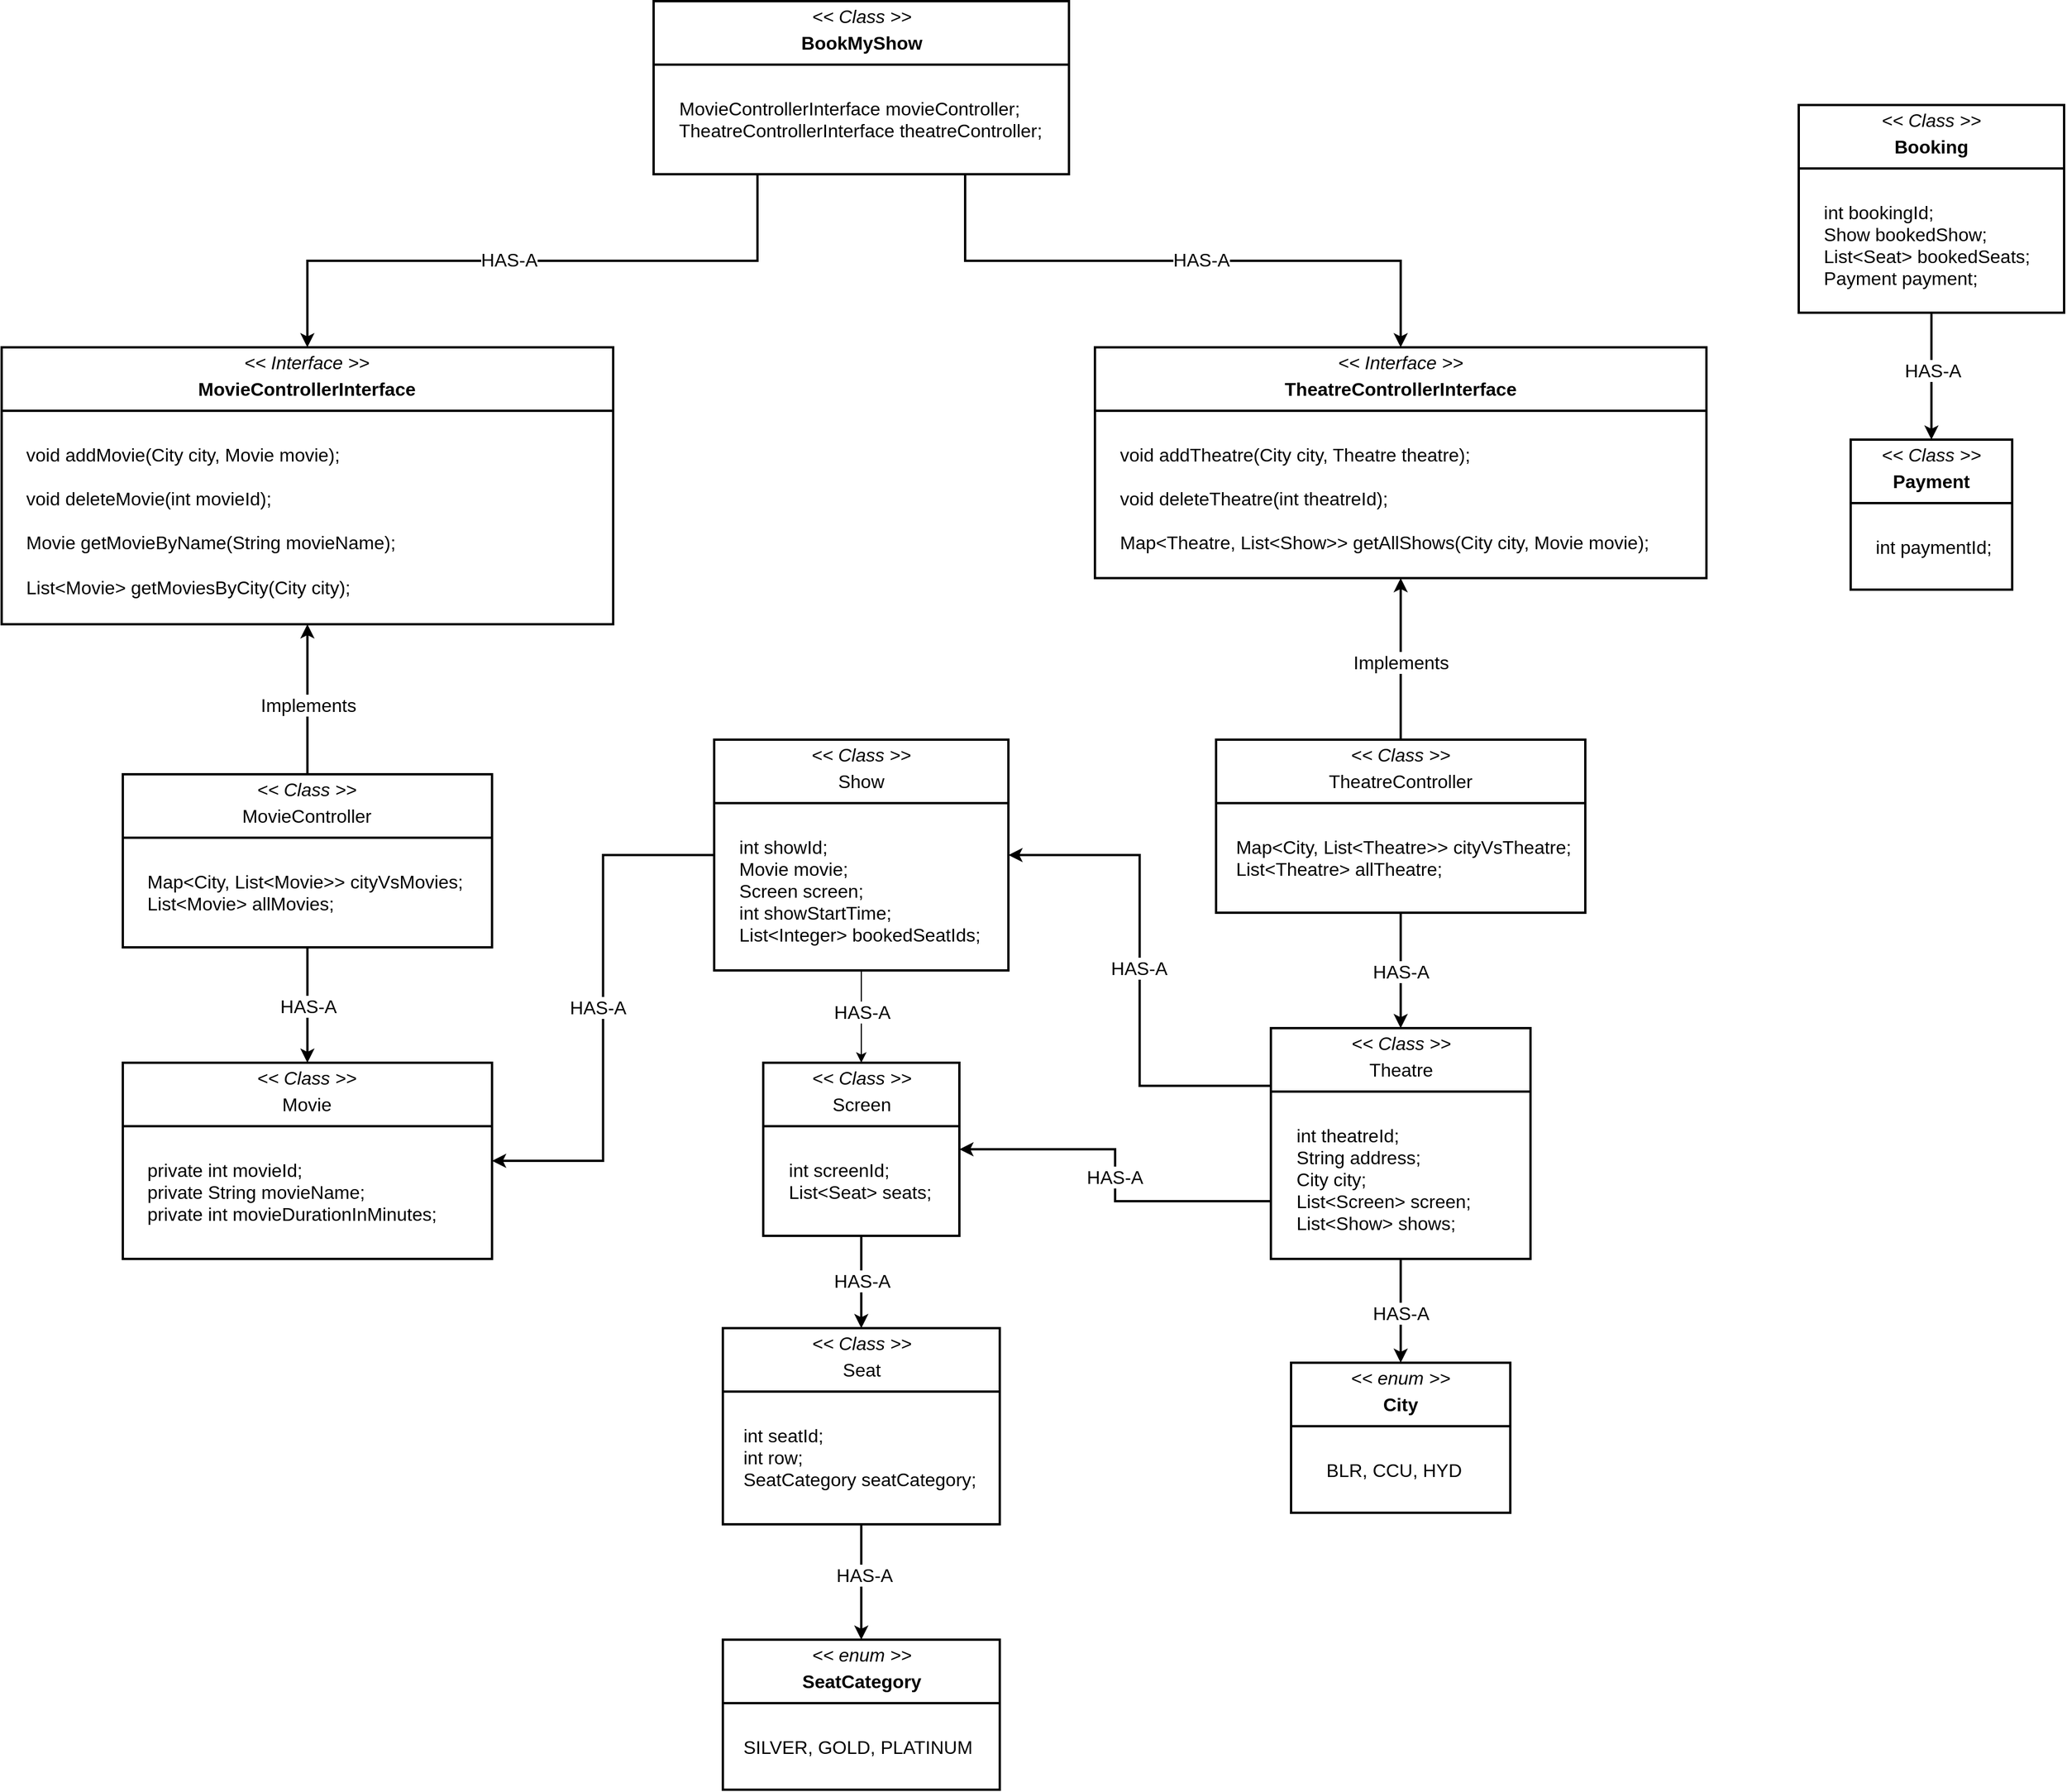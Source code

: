 <mxfile version="26.0.11">
  <diagram name="Page-1" id="kEy3A6KxwV8GkqmPrlra">
    <mxGraphModel dx="4080" dy="3590" grid="1" gridSize="10" guides="1" tooltips="1" connect="1" arrows="1" fold="1" page="1" pageScale="1" pageWidth="850" pageHeight="1100" math="0" shadow="0">
      <root>
        <mxCell id="0" />
        <mxCell id="1" parent="0" />
        <mxCell id="ZLQgYtsYrluonixIJMuB-37" style="edgeStyle=orthogonalEdgeStyle;rounded=0;orthogonalLoop=1;jettySize=auto;html=1;exitX=0.25;exitY=1;exitDx=0;exitDy=0;strokeWidth=2;fontSize=16;" edge="1" parent="1" source="ZLQgYtsYrluonixIJMuB-3" target="ZLQgYtsYrluonixIJMuB-11">
          <mxGeometry relative="1" as="geometry" />
        </mxCell>
        <mxCell id="ZLQgYtsYrluonixIJMuB-39" value="HAS-A" style="edgeLabel;html=1;align=center;verticalAlign=middle;resizable=0;points=[];fontSize=16;" vertex="1" connectable="0" parent="ZLQgYtsYrluonixIJMuB-37">
          <mxGeometry x="0.075" y="-1" relative="1" as="geometry">
            <mxPoint as="offset" />
          </mxGeometry>
        </mxCell>
        <mxCell id="ZLQgYtsYrluonixIJMuB-38" style="edgeStyle=orthogonalEdgeStyle;rounded=0;orthogonalLoop=1;jettySize=auto;html=1;entryX=0.5;entryY=0;entryDx=0;entryDy=0;exitX=0.75;exitY=1;exitDx=0;exitDy=0;strokeWidth=2;fontSize=16;" edge="1" parent="1" source="ZLQgYtsYrluonixIJMuB-3" target="ZLQgYtsYrluonixIJMuB-24">
          <mxGeometry relative="1" as="geometry" />
        </mxCell>
        <mxCell id="ZLQgYtsYrluonixIJMuB-40" value="HAS-A" style="edgeLabel;html=1;align=center;verticalAlign=middle;resizable=0;points=[];fontSize=16;" vertex="1" connectable="0" parent="ZLQgYtsYrluonixIJMuB-38">
          <mxGeometry x="0.06" y="1" relative="1" as="geometry">
            <mxPoint as="offset" />
          </mxGeometry>
        </mxCell>
        <mxCell id="ZLQgYtsYrluonixIJMuB-3" value="&lt;p style=&quot;margin: 4px 0px 0px; text-align: center;&quot;&gt;&lt;span style=&quot;background-color: initial;&quot;&gt;&lt;font&gt;&lt;i&gt;&amp;lt;&amp;lt; Class &amp;gt;&amp;gt;&lt;/i&gt;&lt;/font&gt;&lt;/span&gt;&lt;/p&gt;&lt;p style=&quot;margin: 4px 0px 0px; text-align: center;&quot;&gt;&lt;b&gt;BookMyShow&lt;/b&gt;&lt;/p&gt;&lt;hr style=&quot;border-style: solid;&quot;&gt;&lt;p style=&quot;margin: 0px 0px 0px 4px;&quot;&gt;&lt;font&gt;&lt;br&gt;&lt;/font&gt;&lt;/p&gt;&lt;p style=&quot;margin: 0px 0px 0px 4px;&quot;&gt;&amp;nbsp; &amp;nbsp; MovieControllerInterface movieController;&lt;/p&gt;&lt;p style=&quot;margin: 0px 0px 0px 4px;&quot;&gt;&amp;nbsp; &amp;nbsp; TheatreControllerInterface theatreController;&lt;/p&gt;" style="verticalAlign=top;align=left;overflow=fill;html=1;whiteSpace=wrap;strokeWidth=2;fontSize=16;fillColor=none;spacing=2;" vertex="1" parent="1">
          <mxGeometry x="1007.5" y="-1020" width="360" height="150" as="geometry" />
        </mxCell>
        <mxCell id="ZLQgYtsYrluonixIJMuB-4" style="edgeStyle=orthogonalEdgeStyle;rounded=0;orthogonalLoop=1;jettySize=auto;html=1;entryX=0.5;entryY=1;entryDx=0;entryDy=0;exitX=0.5;exitY=0;exitDx=0;exitDy=0;fontSize=16;strokeWidth=2;spacing=2;" edge="1" parent="1" source="ZLQgYtsYrluonixIJMuB-8" target="ZLQgYtsYrluonixIJMuB-11">
          <mxGeometry relative="1" as="geometry" />
        </mxCell>
        <mxCell id="ZLQgYtsYrluonixIJMuB-5" value="Implements" style="edgeLabel;html=1;align=center;verticalAlign=middle;resizable=0;points=[];fontSize=16;spacing=2;" vertex="1" connectable="0" parent="ZLQgYtsYrluonixIJMuB-4">
          <mxGeometry x="0.361" relative="1" as="geometry">
            <mxPoint y="28" as="offset" />
          </mxGeometry>
        </mxCell>
        <mxCell id="ZLQgYtsYrluonixIJMuB-16" style="edgeStyle=orthogonalEdgeStyle;rounded=0;orthogonalLoop=1;jettySize=auto;html=1;entryX=0.5;entryY=0;entryDx=0;entryDy=0;strokeWidth=2;fontSize=16;spacing=2;" edge="1" parent="1" source="ZLQgYtsYrluonixIJMuB-8" target="ZLQgYtsYrluonixIJMuB-15">
          <mxGeometry relative="1" as="geometry" />
        </mxCell>
        <mxCell id="ZLQgYtsYrluonixIJMuB-17" value="HAS-A" style="edgeLabel;html=1;align=center;verticalAlign=middle;resizable=0;points=[];fontSize=16;spacing=2;" vertex="1" connectable="0" parent="ZLQgYtsYrluonixIJMuB-16">
          <mxGeometry x="0.019" relative="1" as="geometry">
            <mxPoint as="offset" />
          </mxGeometry>
        </mxCell>
        <mxCell id="ZLQgYtsYrluonixIJMuB-8" value="&lt;p style=&quot;margin: 4px 0px 0px; text-align: center;&quot;&gt;&lt;span style=&quot;background-color: initial;&quot;&gt;&lt;font&gt;&lt;i&gt;&amp;lt;&amp;lt; Class &amp;gt;&amp;gt;&lt;/i&gt;&lt;/font&gt;&lt;/span&gt;&lt;/p&gt;&lt;p style=&quot;margin: 4px 0px 0px; text-align: center;&quot;&gt;MovieController&lt;/p&gt;&lt;hr style=&quot;border-style: solid;&quot;&gt;&lt;p style=&quot;margin: 0px 0px 0px 4px;&quot;&gt;&lt;font&gt;&lt;br&gt;&lt;/font&gt;&lt;/p&gt;&lt;p style=&quot;margin: 0px 0px 0px 4px;&quot;&gt;&amp;nbsp; &amp;nbsp;&amp;nbsp;&lt;span style=&quot;background-color: transparent;&quot;&gt;Map&amp;lt;City, List&amp;lt;Movie&amp;gt;&amp;gt; cityVsMovies;&lt;/span&gt;&lt;/p&gt;&lt;p style=&quot;margin: 0px 0px 0px 4px;&quot;&gt;&amp;nbsp; &amp;nbsp; List&amp;lt;Movie&amp;gt; allMovies;&lt;/p&gt;" style="verticalAlign=top;align=left;overflow=fill;html=1;whiteSpace=wrap;strokeWidth=2;fontSize=16;fillColor=none;spacing=2;" vertex="1" parent="1">
          <mxGeometry x="547.44" y="-350" width="320" height="150" as="geometry" />
        </mxCell>
        <mxCell id="ZLQgYtsYrluonixIJMuB-11" value="&lt;p style=&quot;margin: 4px 0px 0px; text-align: center;&quot;&gt;&lt;span style=&quot;background-color: initial;&quot;&gt;&lt;font&gt;&lt;i&gt;&amp;lt;&amp;lt; Interface &amp;gt;&amp;gt;&lt;/i&gt;&lt;/font&gt;&lt;/span&gt;&lt;/p&gt;&lt;p style=&quot;margin: 4px 0px 0px; text-align: center;&quot;&gt;&lt;b&gt;MovieControllerInterface&lt;/b&gt;&lt;/p&gt;&lt;hr style=&quot;border-style: solid;&quot;&gt;&lt;p style=&quot;margin: 0px 0px 0px 4px;&quot;&gt;&lt;font&gt;&lt;br&gt;&lt;/font&gt;&lt;/p&gt;&lt;p style=&quot;margin: 0px 0px 0px 4px;&quot;&gt;&lt;span style=&quot;background-color: transparent;&quot;&gt;&amp;nbsp; &amp;nbsp;&amp;nbsp;&lt;/span&gt;&lt;span style=&quot;background-color: transparent;&quot;&gt;void addMovie(City city, Movie movie);&lt;/span&gt;&lt;/p&gt;&lt;p style=&quot;margin: 0px 0px 0px 4px;&quot;&gt;&lt;br&gt;&lt;/p&gt;&lt;p style=&quot;margin: 0px 0px 0px 4px;&quot;&gt;&amp;nbsp; &amp;nbsp; void deleteMovie(int movieId);&lt;/p&gt;&lt;p style=&quot;margin: 0px 0px 0px 4px;&quot;&gt;&lt;br&gt;&lt;/p&gt;&lt;p style=&quot;margin: 0px 0px 0px 4px;&quot;&gt;&amp;nbsp; &amp;nbsp; Movie getMovieByName(String movieName);&lt;/p&gt;&lt;p style=&quot;margin: 0px 0px 0px 4px;&quot;&gt;&lt;br&gt;&lt;/p&gt;&lt;p style=&quot;margin: 0px 0px 0px 4px;&quot;&gt;&amp;nbsp; &amp;nbsp; List&amp;lt;Movie&amp;gt; getMoviesByCity(City city);&lt;/p&gt;&lt;p style=&quot;margin: 0px 0px 0px 4px;&quot;&gt;&lt;/p&gt;" style="verticalAlign=top;align=left;overflow=fill;html=1;whiteSpace=wrap;strokeWidth=2;fontSize=16;fillColor=none;spacing=2;" vertex="1" parent="1">
          <mxGeometry x="442.44" y="-720" width="530" height="240" as="geometry" />
        </mxCell>
        <mxCell id="ZLQgYtsYrluonixIJMuB-47" style="edgeStyle=orthogonalEdgeStyle;rounded=0;orthogonalLoop=1;jettySize=auto;html=1;strokeWidth=2;fontSize=16;" edge="1" parent="1" source="ZLQgYtsYrluonixIJMuB-12" target="ZLQgYtsYrluonixIJMuB-13">
          <mxGeometry relative="1" as="geometry" />
        </mxCell>
        <mxCell id="ZLQgYtsYrluonixIJMuB-48" value="HAS-A" style="edgeLabel;html=1;align=center;verticalAlign=middle;resizable=0;points=[];fontSize=16;" vertex="1" connectable="0" parent="ZLQgYtsYrluonixIJMuB-47">
          <mxGeometry x="-0.094" y="1" relative="1" as="geometry">
            <mxPoint as="offset" />
          </mxGeometry>
        </mxCell>
        <mxCell id="ZLQgYtsYrluonixIJMuB-12" value="&lt;p style=&quot;margin: 4px 0px 0px; text-align: center;&quot;&gt;&lt;span style=&quot;background-color: initial;&quot;&gt;&lt;font&gt;&lt;i&gt;&amp;lt;&amp;lt; Class &amp;gt;&amp;gt;&lt;/i&gt;&lt;/font&gt;&lt;/span&gt;&lt;/p&gt;&lt;p style=&quot;margin: 4px 0px 0px; text-align: center;&quot;&gt;&lt;b&gt;Booking&lt;/b&gt;&lt;/p&gt;&lt;hr style=&quot;border-style: solid;&quot;&gt;&lt;p style=&quot;margin: 0px 0px 0px 4px;&quot;&gt;&lt;font&gt;&lt;br&gt;&lt;/font&gt;&lt;/p&gt;&lt;p style=&quot;margin: 0px 0px 0px 4px;&quot;&gt;&lt;span style=&quot;background-color: transparent;&quot;&gt;&amp;nbsp; &amp;nbsp;&amp;nbsp;&lt;/span&gt;&lt;span style=&quot;background-color: transparent;&quot;&gt;int bookingId;&lt;/span&gt;&lt;/p&gt;&lt;p style=&quot;margin: 0px 0px 0px 4px;&quot;&gt;&amp;nbsp; &amp;nbsp; Show bookedShow;&lt;/p&gt;&lt;p style=&quot;margin: 0px 0px 0px 4px;&quot;&gt;&amp;nbsp; &amp;nbsp; List&amp;lt;Seat&amp;gt; bookedSeats;&lt;/p&gt;&lt;p style=&quot;margin: 0px 0px 0px 4px;&quot;&gt;&lt;span style=&quot;background-color: transparent; color: light-dark(rgb(0, 0, 0), rgb(255, 255, 255));&quot;&gt;&amp;nbsp; &amp;nbsp; Payment payment;&lt;/span&gt;&lt;/p&gt;&lt;p style=&quot;margin: 0px 0px 0px 4px;&quot;&gt;&lt;span style=&quot;background-color: transparent;&quot;&gt;&lt;br&gt;&lt;/span&gt;&lt;/p&gt;&lt;p style=&quot;margin: 0px 0px 0px 4px;&quot;&gt;&lt;/p&gt;" style="verticalAlign=top;align=left;overflow=fill;html=1;whiteSpace=wrap;strokeWidth=2;fontSize=16;fillColor=none;spacing=2;" vertex="1" parent="1">
          <mxGeometry x="2000" y="-930" width="230" height="180" as="geometry" />
        </mxCell>
        <mxCell id="ZLQgYtsYrluonixIJMuB-13" value="&lt;p style=&quot;margin: 4px 0px 0px; text-align: center;&quot;&gt;&lt;span style=&quot;background-color: initial;&quot;&gt;&lt;font&gt;&lt;i&gt;&amp;lt;&amp;lt; Class &amp;gt;&amp;gt;&lt;/i&gt;&lt;/font&gt;&lt;/span&gt;&lt;/p&gt;&lt;p style=&quot;margin: 4px 0px 0px; text-align: center;&quot;&gt;&lt;b&gt;Payment&lt;/b&gt;&lt;/p&gt;&lt;hr style=&quot;border-style: solid;&quot;&gt;&lt;p style=&quot;margin: 0px 0px 0px 4px;&quot;&gt;&lt;font&gt;&lt;br&gt;&lt;/font&gt;&lt;/p&gt;&lt;p style=&quot;margin: 0px 0px 0px 4px;&quot;&gt;&lt;span style=&quot;background-color: transparent;&quot;&gt;&amp;nbsp; &amp;nbsp;&amp;nbsp;&lt;/span&gt;&lt;span style=&quot;background-color: transparent;&quot;&gt;int paymentId;&lt;/span&gt;&lt;/p&gt;&lt;p style=&quot;margin: 0px 0px 0px 4px;&quot;&gt;&lt;span style=&quot;background-color: transparent;&quot;&gt;&lt;br&gt;&lt;/span&gt;&lt;/p&gt;&lt;p style=&quot;margin: 0px 0px 0px 4px;&quot;&gt;&lt;/p&gt;" style="verticalAlign=top;align=left;overflow=fill;html=1;whiteSpace=wrap;strokeWidth=2;fontSize=16;fillColor=none;spacing=2;" vertex="1" parent="1">
          <mxGeometry x="2045" y="-640" width="140" height="130" as="geometry" />
        </mxCell>
        <mxCell id="ZLQgYtsYrluonixIJMuB-14" value="&lt;p style=&quot;margin: 4px 0px 0px; text-align: center;&quot;&gt;&lt;span style=&quot;background-color: initial;&quot;&gt;&lt;font&gt;&lt;i&gt;&amp;lt;&amp;lt; enum &amp;gt;&amp;gt;&lt;/i&gt;&lt;/font&gt;&lt;/span&gt;&lt;/p&gt;&lt;p style=&quot;margin: 4px 0px 0px; text-align: center;&quot;&gt;&lt;b&gt;City&lt;/b&gt;&lt;/p&gt;&lt;hr style=&quot;border-style: solid;&quot;&gt;&lt;p style=&quot;margin: 0px 0px 0px 4px;&quot;&gt;&lt;font&gt;&lt;br&gt;&lt;/font&gt;&lt;/p&gt;&lt;p style=&quot;margin: 0px 0px 0px 4px;&quot;&gt;&lt;span style=&quot;background-color: transparent;&quot;&gt;&amp;nbsp; &amp;nbsp;&amp;nbsp;&lt;/span&gt;&lt;span style=&quot;background-color: transparent;&quot;&gt;&amp;nbsp; BLR, CCU, HYD&lt;/span&gt;&lt;/p&gt;&lt;p style=&quot;margin: 0px 0px 0px 4px;&quot;&gt;&lt;span style=&quot;background-color: transparent;&quot;&gt;&lt;br&gt;&lt;/span&gt;&lt;/p&gt;&lt;p style=&quot;margin: 0px 0px 0px 4px;&quot;&gt;&lt;/p&gt;" style="verticalAlign=top;align=left;overflow=fill;html=1;whiteSpace=wrap;strokeWidth=2;fontSize=16;fillColor=none;spacing=2;" vertex="1" parent="1">
          <mxGeometry x="1560" y="160" width="190" height="130" as="geometry" />
        </mxCell>
        <mxCell id="ZLQgYtsYrluonixIJMuB-15" value="&lt;p style=&quot;margin: 4px 0px 0px; text-align: center;&quot;&gt;&lt;span style=&quot;background-color: initial;&quot;&gt;&lt;font&gt;&lt;i&gt;&amp;lt;&amp;lt; Class &amp;gt;&amp;gt;&lt;/i&gt;&lt;/font&gt;&lt;/span&gt;&lt;/p&gt;&lt;p style=&quot;margin: 4px 0px 0px; text-align: center;&quot;&gt;Movie&lt;/p&gt;&lt;hr style=&quot;border-style: solid;&quot;&gt;&lt;p style=&quot;margin: 0px 0px 0px 4px;&quot;&gt;&lt;font&gt;&lt;br&gt;&lt;/font&gt;&lt;/p&gt;&lt;p style=&quot;margin: 0px 0px 0px 4px;&quot;&gt;&amp;nbsp; &amp;nbsp;&amp;nbsp;&lt;span style=&quot;background-color: transparent;&quot;&gt;private int movieId;&lt;/span&gt;&lt;/p&gt;&lt;p style=&quot;margin: 0px 0px 0px 4px;&quot;&gt;&amp;nbsp; &amp;nbsp; private String movieName;&lt;/p&gt;&lt;p style=&quot;margin: 0px 0px 0px 4px;&quot;&gt;&amp;nbsp; &amp;nbsp; private int movieDurationInMinutes;&lt;/p&gt;" style="verticalAlign=top;align=left;overflow=fill;html=1;whiteSpace=wrap;strokeWidth=2;fontSize=16;fillColor=none;spacing=2;" vertex="1" parent="1">
          <mxGeometry x="547.44" y="-100" width="320" height="170" as="geometry" />
        </mxCell>
        <mxCell id="ZLQgYtsYrluonixIJMuB-18" style="edgeStyle=orthogonalEdgeStyle;rounded=0;orthogonalLoop=1;jettySize=auto;html=1;entryX=0.5;entryY=1;entryDx=0;entryDy=0;exitX=0.5;exitY=0;exitDx=0;exitDy=0;fontSize=16;strokeWidth=2;spacing=2;" edge="1" source="ZLQgYtsYrluonixIJMuB-22" target="ZLQgYtsYrluonixIJMuB-24" parent="1">
          <mxGeometry relative="1" as="geometry" />
        </mxCell>
        <mxCell id="ZLQgYtsYrluonixIJMuB-19" value="Implements" style="edgeLabel;html=1;align=center;verticalAlign=middle;resizable=0;points=[];fontSize=16;spacing=2;" vertex="1" connectable="0" parent="ZLQgYtsYrluonixIJMuB-18">
          <mxGeometry x="0.361" relative="1" as="geometry">
            <mxPoint y="28" as="offset" />
          </mxGeometry>
        </mxCell>
        <mxCell id="ZLQgYtsYrluonixIJMuB-20" style="edgeStyle=orthogonalEdgeStyle;rounded=0;orthogonalLoop=1;jettySize=auto;html=1;entryX=0.5;entryY=0;entryDx=0;entryDy=0;strokeWidth=2;fontSize=16;spacing=2;" edge="1" source="ZLQgYtsYrluonixIJMuB-22" target="ZLQgYtsYrluonixIJMuB-23" parent="1">
          <mxGeometry relative="1" as="geometry" />
        </mxCell>
        <mxCell id="ZLQgYtsYrluonixIJMuB-21" value="HAS-A" style="edgeLabel;html=1;align=center;verticalAlign=middle;resizable=0;points=[];fontSize=16;spacing=2;" vertex="1" connectable="0" parent="ZLQgYtsYrluonixIJMuB-20">
          <mxGeometry x="0.019" relative="1" as="geometry">
            <mxPoint as="offset" />
          </mxGeometry>
        </mxCell>
        <mxCell id="ZLQgYtsYrluonixIJMuB-22" value="&lt;p style=&quot;margin: 4px 0px 0px; text-align: center;&quot;&gt;&lt;span style=&quot;background-color: initial;&quot;&gt;&lt;font&gt;&lt;i&gt;&amp;lt;&amp;lt; Class &amp;gt;&amp;gt;&lt;/i&gt;&lt;/font&gt;&lt;/span&gt;&lt;/p&gt;&lt;p style=&quot;margin: 4px 0px 0px; text-align: center;&quot;&gt;TheatreController&lt;/p&gt;&lt;hr style=&quot;border-style: solid;&quot;&gt;&lt;p style=&quot;margin: 0px 0px 0px 4px;&quot;&gt;&lt;font&gt;&lt;br&gt;&lt;/font&gt;&lt;/p&gt;&lt;p style=&quot;margin: 0px 0px 0px 4px;&quot;&gt;&amp;nbsp; &amp;nbsp;&lt;span style=&quot;background-color: transparent;&quot;&gt;Map&amp;lt;City, List&amp;lt;Theatre&amp;gt;&amp;gt; cityVsTheatre;&lt;/span&gt;&lt;/p&gt;&lt;p style=&quot;margin: 0px 0px 0px 4px;&quot;&gt;&amp;nbsp; &amp;nbsp;List&amp;lt;Theatre&amp;gt; allTheatre;&lt;/p&gt;" style="verticalAlign=top;align=left;overflow=fill;html=1;whiteSpace=wrap;strokeWidth=2;fontSize=16;fillColor=none;spacing=2;" vertex="1" parent="1">
          <mxGeometry x="1495" y="-380" width="320" height="150" as="geometry" />
        </mxCell>
        <mxCell id="ZLQgYtsYrluonixIJMuB-35" style="edgeStyle=orthogonalEdgeStyle;rounded=0;orthogonalLoop=1;jettySize=auto;html=1;entryX=0.5;entryY=0;entryDx=0;entryDy=0;strokeWidth=2;spacing=2;fontSize=16;" edge="1" parent="1" source="ZLQgYtsYrluonixIJMuB-23" target="ZLQgYtsYrluonixIJMuB-14">
          <mxGeometry relative="1" as="geometry" />
        </mxCell>
        <mxCell id="ZLQgYtsYrluonixIJMuB-36" value="HAS-A" style="edgeLabel;html=1;align=center;verticalAlign=middle;resizable=0;points=[];spacing=2;fontSize=16;" vertex="1" connectable="0" parent="ZLQgYtsYrluonixIJMuB-35">
          <mxGeometry x="0.036" relative="1" as="geometry">
            <mxPoint as="offset" />
          </mxGeometry>
        </mxCell>
        <mxCell id="ZLQgYtsYrluonixIJMuB-43" style="edgeStyle=orthogonalEdgeStyle;rounded=0;orthogonalLoop=1;jettySize=auto;html=1;entryX=1;entryY=0.5;entryDx=0;entryDy=0;exitX=0;exitY=0.25;exitDx=0;exitDy=0;fontSize=16;strokeWidth=2;" edge="1" parent="1" source="ZLQgYtsYrluonixIJMuB-23" target="ZLQgYtsYrluonixIJMuB-32">
          <mxGeometry relative="1" as="geometry" />
        </mxCell>
        <mxCell id="ZLQgYtsYrluonixIJMuB-45" value="HAS-A" style="edgeLabel;html=1;align=center;verticalAlign=middle;resizable=0;points=[];fontSize=16;" vertex="1" connectable="0" parent="ZLQgYtsYrluonixIJMuB-43">
          <mxGeometry x="0.012" y="1" relative="1" as="geometry">
            <mxPoint as="offset" />
          </mxGeometry>
        </mxCell>
        <mxCell id="ZLQgYtsYrluonixIJMuB-44" style="edgeStyle=orthogonalEdgeStyle;rounded=0;orthogonalLoop=1;jettySize=auto;html=1;entryX=1;entryY=0.5;entryDx=0;entryDy=0;exitX=0;exitY=0.75;exitDx=0;exitDy=0;fontSize=16;strokeWidth=2;" edge="1" parent="1" source="ZLQgYtsYrluonixIJMuB-23" target="ZLQgYtsYrluonixIJMuB-25">
          <mxGeometry relative="1" as="geometry" />
        </mxCell>
        <mxCell id="ZLQgYtsYrluonixIJMuB-46" value="HAS-A" style="edgeLabel;html=1;align=center;verticalAlign=middle;resizable=0;points=[];fontSize=16;" vertex="1" connectable="0" parent="ZLQgYtsYrluonixIJMuB-44">
          <mxGeometry x="-0.005" y="1" relative="1" as="geometry">
            <mxPoint as="offset" />
          </mxGeometry>
        </mxCell>
        <mxCell id="ZLQgYtsYrluonixIJMuB-23" value="&lt;p style=&quot;margin: 4px 0px 0px; text-align: center;&quot;&gt;&lt;span style=&quot;background-color: initial;&quot;&gt;&lt;font&gt;&lt;i&gt;&amp;lt;&amp;lt; Class &amp;gt;&amp;gt;&lt;/i&gt;&lt;/font&gt;&lt;/span&gt;&lt;/p&gt;&lt;p style=&quot;margin: 4px 0px 0px; text-align: center;&quot;&gt;Theatre&lt;/p&gt;&lt;hr style=&quot;border-style: solid;&quot;&gt;&lt;p style=&quot;margin: 0px 0px 0px 4px;&quot;&gt;&lt;font&gt;&lt;br&gt;&lt;/font&gt;&lt;/p&gt;&lt;p style=&quot;margin: 0px 0px 0px 4px;&quot;&gt;&amp;nbsp; &amp;nbsp;&amp;nbsp;&lt;span style=&quot;background-color: transparent;&quot;&gt;int theatreId;&lt;/span&gt;&lt;/p&gt;&lt;p style=&quot;margin: 0px 0px 0px 4px;&quot;&gt;&amp;nbsp; &amp;nbsp; String address;&lt;/p&gt;&lt;p style=&quot;margin: 0px 0px 0px 4px;&quot;&gt;&amp;nbsp; &amp;nbsp; City city;&lt;/p&gt;&lt;p style=&quot;margin: 0px 0px 0px 4px;&quot;&gt;&amp;nbsp; &amp;nbsp; List&amp;lt;Screen&amp;gt; screen;&lt;/p&gt;&lt;p style=&quot;margin: 0px 0px 0px 4px;&quot;&gt;&amp;nbsp; &amp;nbsp; List&amp;lt;Show&amp;gt; shows;&lt;/p&gt;" style="verticalAlign=top;align=left;overflow=fill;html=1;whiteSpace=wrap;strokeWidth=2;fontSize=16;fillColor=none;spacing=2;" vertex="1" parent="1">
          <mxGeometry x="1542.5" y="-130" width="225" height="200" as="geometry" />
        </mxCell>
        <mxCell id="ZLQgYtsYrluonixIJMuB-24" value="&lt;p style=&quot;margin: 4px 0px 0px; text-align: center;&quot;&gt;&lt;span style=&quot;background-color: initial;&quot;&gt;&lt;font&gt;&lt;i&gt;&amp;lt;&amp;lt; Interface &amp;gt;&amp;gt;&lt;/i&gt;&lt;/font&gt;&lt;/span&gt;&lt;/p&gt;&lt;p style=&quot;margin: 4px 0px 0px; text-align: center;&quot;&gt;&lt;b&gt;TheatreControllerInterface&lt;/b&gt;&lt;/p&gt;&lt;hr style=&quot;border-style: solid;&quot;&gt;&lt;p style=&quot;margin: 0px 0px 0px 4px;&quot;&gt;&lt;font&gt;&lt;br&gt;&lt;/font&gt;&lt;/p&gt;&lt;p style=&quot;margin: 0px 0px 0px 4px;&quot;&gt;&lt;span style=&quot;background-color: transparent;&quot;&gt;&amp;nbsp; &amp;nbsp;&amp;nbsp;&lt;/span&gt;&lt;span style=&quot;background-color: transparent;&quot;&gt;void addTheatre(City city, Theatre theatre);&lt;/span&gt;&lt;/p&gt;&lt;p style=&quot;margin: 0px 0px 0px 4px;&quot;&gt;&lt;br&gt;&lt;/p&gt;&lt;p style=&quot;margin: 0px 0px 0px 4px;&quot;&gt;&amp;nbsp; &amp;nbsp; void deleteTheatre(int theatreId);&lt;/p&gt;&lt;p style=&quot;margin: 0px 0px 0px 4px;&quot;&gt;&lt;br&gt;&lt;/p&gt;&lt;p style=&quot;margin: 0px 0px 0px 4px;&quot;&gt;&amp;nbsp; &amp;nbsp; Map&amp;lt;Theatre, List&amp;lt;Show&amp;gt;&amp;gt; getAllShows(City city, Movie movie);&lt;/p&gt;&lt;p style=&quot;margin: 0px 0px 0px 4px;&quot;&gt;&lt;/p&gt;" style="verticalAlign=top;align=left;overflow=fill;html=1;whiteSpace=wrap;strokeWidth=2;fontSize=16;fillColor=none;spacing=2;" vertex="1" parent="1">
          <mxGeometry x="1390" y="-720" width="530" height="200" as="geometry" />
        </mxCell>
        <mxCell id="ZLQgYtsYrluonixIJMuB-28" style="edgeStyle=orthogonalEdgeStyle;rounded=0;orthogonalLoop=1;jettySize=auto;html=1;entryX=0.5;entryY=0;entryDx=0;entryDy=0;strokeWidth=2;fontSize=16;spacing=2;" edge="1" parent="1" source="ZLQgYtsYrluonixIJMuB-25" target="ZLQgYtsYrluonixIJMuB-26">
          <mxGeometry relative="1" as="geometry" />
        </mxCell>
        <mxCell id="ZLQgYtsYrluonixIJMuB-30" value="HAS-A" style="edgeLabel;html=1;align=center;verticalAlign=middle;resizable=0;points=[];fontSize=16;spacing=2;" vertex="1" connectable="0" parent="ZLQgYtsYrluonixIJMuB-28">
          <mxGeometry x="-0.028" relative="1" as="geometry">
            <mxPoint as="offset" />
          </mxGeometry>
        </mxCell>
        <mxCell id="ZLQgYtsYrluonixIJMuB-25" value="&lt;p style=&quot;margin: 4px 0px 0px; text-align: center;&quot;&gt;&lt;span style=&quot;background-color: initial;&quot;&gt;&lt;font&gt;&lt;i&gt;&amp;lt;&amp;lt; Class &amp;gt;&amp;gt;&lt;/i&gt;&lt;/font&gt;&lt;/span&gt;&lt;/p&gt;&lt;p style=&quot;margin: 4px 0px 0px; text-align: center;&quot;&gt;Screen&lt;/p&gt;&lt;hr style=&quot;border-style: solid;&quot;&gt;&lt;p style=&quot;margin: 0px 0px 0px 4px;&quot;&gt;&lt;font&gt;&lt;br&gt;&lt;/font&gt;&lt;/p&gt;&lt;p style=&quot;margin: 0px 0px 0px 4px;&quot;&gt;&amp;nbsp; &amp;nbsp;&amp;nbsp;&lt;span style=&quot;background-color: transparent;&quot;&gt;int screenId;&lt;/span&gt;&lt;/p&gt;&lt;p style=&quot;margin: 0px 0px 0px 4px;&quot;&gt;&amp;nbsp; &amp;nbsp; List&amp;lt;Seat&amp;gt; seats;&lt;/p&gt;" style="verticalAlign=top;align=left;overflow=fill;html=1;whiteSpace=wrap;strokeWidth=2;fontSize=16;fillColor=none;spacing=2;" vertex="1" parent="1">
          <mxGeometry x="1102.5" y="-100" width="170" height="150" as="geometry" />
        </mxCell>
        <mxCell id="ZLQgYtsYrluonixIJMuB-29" style="edgeStyle=orthogonalEdgeStyle;rounded=0;orthogonalLoop=1;jettySize=auto;html=1;strokeWidth=2;fontSize=16;spacing=2;" edge="1" parent="1" source="ZLQgYtsYrluonixIJMuB-26" target="ZLQgYtsYrluonixIJMuB-27">
          <mxGeometry relative="1" as="geometry" />
        </mxCell>
        <mxCell id="ZLQgYtsYrluonixIJMuB-31" value="HAS-A" style="edgeLabel;html=1;align=center;verticalAlign=middle;resizable=0;points=[];fontSize=16;spacing=2;" vertex="1" connectable="0" parent="ZLQgYtsYrluonixIJMuB-29">
          <mxGeometry x="-0.127" y="2" relative="1" as="geometry">
            <mxPoint as="offset" />
          </mxGeometry>
        </mxCell>
        <mxCell id="ZLQgYtsYrluonixIJMuB-26" value="&lt;p style=&quot;margin: 4px 0px 0px; text-align: center;&quot;&gt;&lt;span style=&quot;background-color: initial;&quot;&gt;&lt;font&gt;&lt;i&gt;&amp;lt;&amp;lt; Class &amp;gt;&amp;gt;&lt;/i&gt;&lt;/font&gt;&lt;/span&gt;&lt;/p&gt;&lt;p style=&quot;margin: 4px 0px 0px; text-align: center;&quot;&gt;Seat&lt;/p&gt;&lt;hr style=&quot;border-style: solid;&quot;&gt;&lt;p style=&quot;margin: 0px 0px 0px 4px;&quot;&gt;&lt;font&gt;&lt;br&gt;&lt;/font&gt;&lt;/p&gt;&lt;p style=&quot;margin: 0px 0px 0px 4px;&quot;&gt;&amp;nbsp; &amp;nbsp;&lt;span style=&quot;background-color: transparent;&quot;&gt;int seatId;&lt;/span&gt;&lt;/p&gt;&lt;p style=&quot;margin: 0px 0px 0px 4px;&quot;&gt;&amp;nbsp; &amp;nbsp;int row;&lt;/p&gt;&lt;p style=&quot;margin: 0px 0px 0px 4px;&quot;&gt;&amp;nbsp; &amp;nbsp;SeatCategory seatCategory;&lt;/p&gt;" style="verticalAlign=top;align=left;overflow=fill;html=1;whiteSpace=wrap;strokeWidth=2;fontSize=16;fillColor=none;spacing=2;" vertex="1" parent="1">
          <mxGeometry x="1067.5" y="130" width="240" height="170" as="geometry" />
        </mxCell>
        <mxCell id="ZLQgYtsYrluonixIJMuB-27" value="&lt;p style=&quot;margin: 4px 0px 0px; text-align: center;&quot;&gt;&lt;span style=&quot;background-color: initial;&quot;&gt;&lt;font&gt;&lt;i&gt;&amp;lt;&amp;lt; enum &amp;gt;&amp;gt;&lt;/i&gt;&lt;/font&gt;&lt;/span&gt;&lt;/p&gt;&lt;p style=&quot;margin: 4px 0px 0px; text-align: center;&quot;&gt;&lt;b&gt;SeatCategory&lt;/b&gt;&lt;/p&gt;&lt;hr style=&quot;border-style: solid;&quot;&gt;&lt;p style=&quot;margin: 0px 0px 0px 4px;&quot;&gt;&lt;font&gt;&lt;br&gt;&lt;/font&gt;&lt;/p&gt;&lt;p style=&quot;margin: 0px 0px 0px 4px;&quot;&gt;&amp;nbsp; &amp;nbsp;SILVER, GOLD, PLATINUM&lt;/p&gt;&lt;p style=&quot;margin: 0px 0px 0px 4px;&quot;&gt;&lt;span style=&quot;background-color: transparent;&quot;&gt;&lt;br&gt;&lt;/span&gt;&lt;/p&gt;&lt;p style=&quot;margin: 0px 0px 0px 4px;&quot;&gt;&lt;/p&gt;" style="verticalAlign=top;align=left;overflow=fill;html=1;whiteSpace=wrap;strokeWidth=2;fontSize=16;fillColor=none;spacing=2;" vertex="1" parent="1">
          <mxGeometry x="1067.5" y="400" width="240" height="130" as="geometry" />
        </mxCell>
        <mxCell id="ZLQgYtsYrluonixIJMuB-33" style="edgeStyle=orthogonalEdgeStyle;rounded=0;orthogonalLoop=1;jettySize=auto;html=1;entryX=0.5;entryY=0;entryDx=0;entryDy=0;spacing=2;fontSize=16;" edge="1" parent="1" source="ZLQgYtsYrluonixIJMuB-32" target="ZLQgYtsYrluonixIJMuB-25">
          <mxGeometry relative="1" as="geometry" />
        </mxCell>
        <mxCell id="ZLQgYtsYrluonixIJMuB-34" value="HAS-A" style="edgeLabel;html=1;align=center;verticalAlign=middle;resizable=0;points=[];spacing=2;fontSize=16;" vertex="1" connectable="0" parent="ZLQgYtsYrluonixIJMuB-33">
          <mxGeometry x="0.109" y="-2" relative="1" as="geometry">
            <mxPoint x="2" y="-9" as="offset" />
          </mxGeometry>
        </mxCell>
        <mxCell id="ZLQgYtsYrluonixIJMuB-41" style="edgeStyle=orthogonalEdgeStyle;rounded=0;orthogonalLoop=1;jettySize=auto;html=1;entryX=1;entryY=0.5;entryDx=0;entryDy=0;fontSize=16;strokeWidth=2;" edge="1" parent="1" source="ZLQgYtsYrluonixIJMuB-32" target="ZLQgYtsYrluonixIJMuB-15">
          <mxGeometry relative="1" as="geometry" />
        </mxCell>
        <mxCell id="ZLQgYtsYrluonixIJMuB-42" value="HAS-A" style="edgeLabel;html=1;align=center;verticalAlign=middle;resizable=0;points=[];fontSize=16;" vertex="1" connectable="0" parent="ZLQgYtsYrluonixIJMuB-41">
          <mxGeometry x="-0.004" y="-5" relative="1" as="geometry">
            <mxPoint as="offset" />
          </mxGeometry>
        </mxCell>
        <mxCell id="ZLQgYtsYrluonixIJMuB-32" value="&lt;p style=&quot;margin: 4px 0px 0px; text-align: center;&quot;&gt;&lt;span style=&quot;background-color: initial;&quot;&gt;&lt;font&gt;&lt;i&gt;&amp;lt;&amp;lt; Class &amp;gt;&amp;gt;&lt;/i&gt;&lt;/font&gt;&lt;/span&gt;&lt;/p&gt;&lt;p style=&quot;margin: 4px 0px 0px; text-align: center;&quot;&gt;Show&lt;/p&gt;&lt;hr style=&quot;border-style: solid;&quot;&gt;&lt;p style=&quot;margin: 0px 0px 0px 4px;&quot;&gt;&lt;font&gt;&lt;br&gt;&lt;/font&gt;&lt;/p&gt;&lt;p style=&quot;margin: 0px 0px 0px 4px;&quot;&gt;&lt;span style=&quot;background-color: transparent;&quot;&gt;&amp;nbsp; &amp;nbsp; int showId;&lt;/span&gt;&lt;/p&gt;&lt;p style=&quot;margin: 0px 0px 0px 4px;&quot;&gt;&amp;nbsp; &amp;nbsp; Movie movie;&lt;/p&gt;&lt;p style=&quot;margin: 0px 0px 0px 4px;&quot;&gt;&amp;nbsp; &amp;nbsp; Screen screen;&lt;/p&gt;&lt;p style=&quot;margin: 0px 0px 0px 4px;&quot;&gt;&amp;nbsp; &amp;nbsp; int showStartTime;&lt;/p&gt;&lt;p style=&quot;margin: 0px 0px 0px 4px;&quot;&gt;&amp;nbsp; &amp;nbsp; List&amp;lt;Integer&amp;gt; bookedSeatIds;&lt;/p&gt;&lt;div&gt;&lt;br&gt;&lt;/div&gt;" style="verticalAlign=top;align=left;overflow=fill;html=1;whiteSpace=wrap;strokeWidth=2;fontSize=16;fillColor=none;spacing=2;" vertex="1" parent="1">
          <mxGeometry x="1060" y="-380" width="255" height="200" as="geometry" />
        </mxCell>
      </root>
    </mxGraphModel>
  </diagram>
</mxfile>
